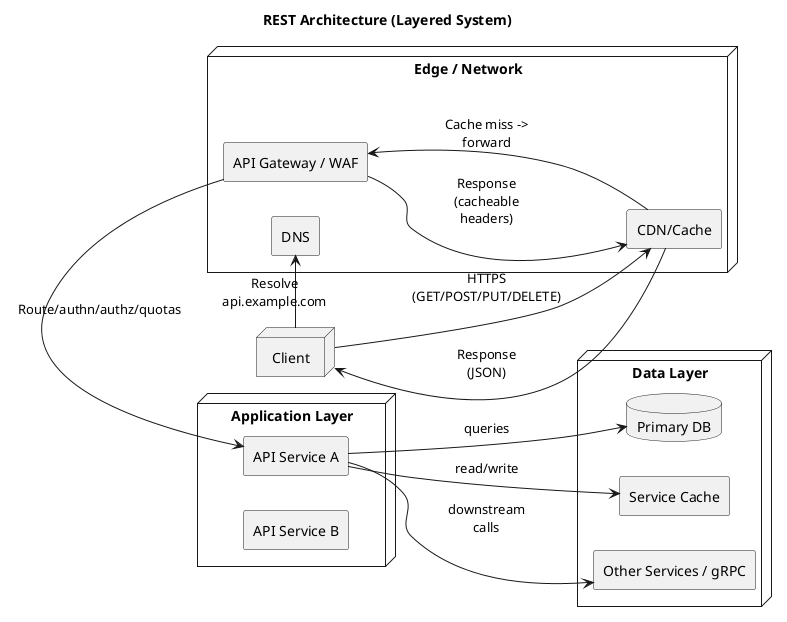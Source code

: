 @startuml
title REST Architecture (Layered System)

left to right direction

skinparam componentStyle rectangle
skinparam wrapWidth 180
skinparam maxMessageSize 100

node "Client" as Client
node "Edge / Network" as Edge {
  [DNS] as DNS
  [CDN/Cache] as CDN
  [API Gateway / WAF] as GW
}
node "Application Layer" as App {
  [API Service A] as SvcA
  [API Service B] as SvcB
}
node "Data Layer" as Data {
  database "Primary DB" as DB
  [Service Cache] as Cache
  [Other Services / gRPC] as XSvc
}

Client --> DNS : Resolve api.example.com
Client --> CDN : HTTPS (GET/POST/PUT/DELETE)
CDN --> GW : Cache miss -> forward
SvcA <- GW : Route/authn/authz/quotas
SvcA --> Cache : read/write
SvcA --> DB : queries
SvcA --> XSvc : downstream calls
GW --> CDN : Response (cacheable headers)
CDN --> Client : Response (JSON)
@enduml
